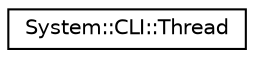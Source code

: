digraph G
{
  edge [fontname="Helvetica",fontsize="10",labelfontname="Helvetica",labelfontsize="10"];
  node [fontname="Helvetica",fontsize="10",shape=record];
  rankdir="LR";
  Node1 [label="System::CLI::Thread",height=0.2,width=0.4,color="black", fillcolor="white", style="filled",URL="$class_system_1_1_c_l_i_1_1_thread.html"];
}
